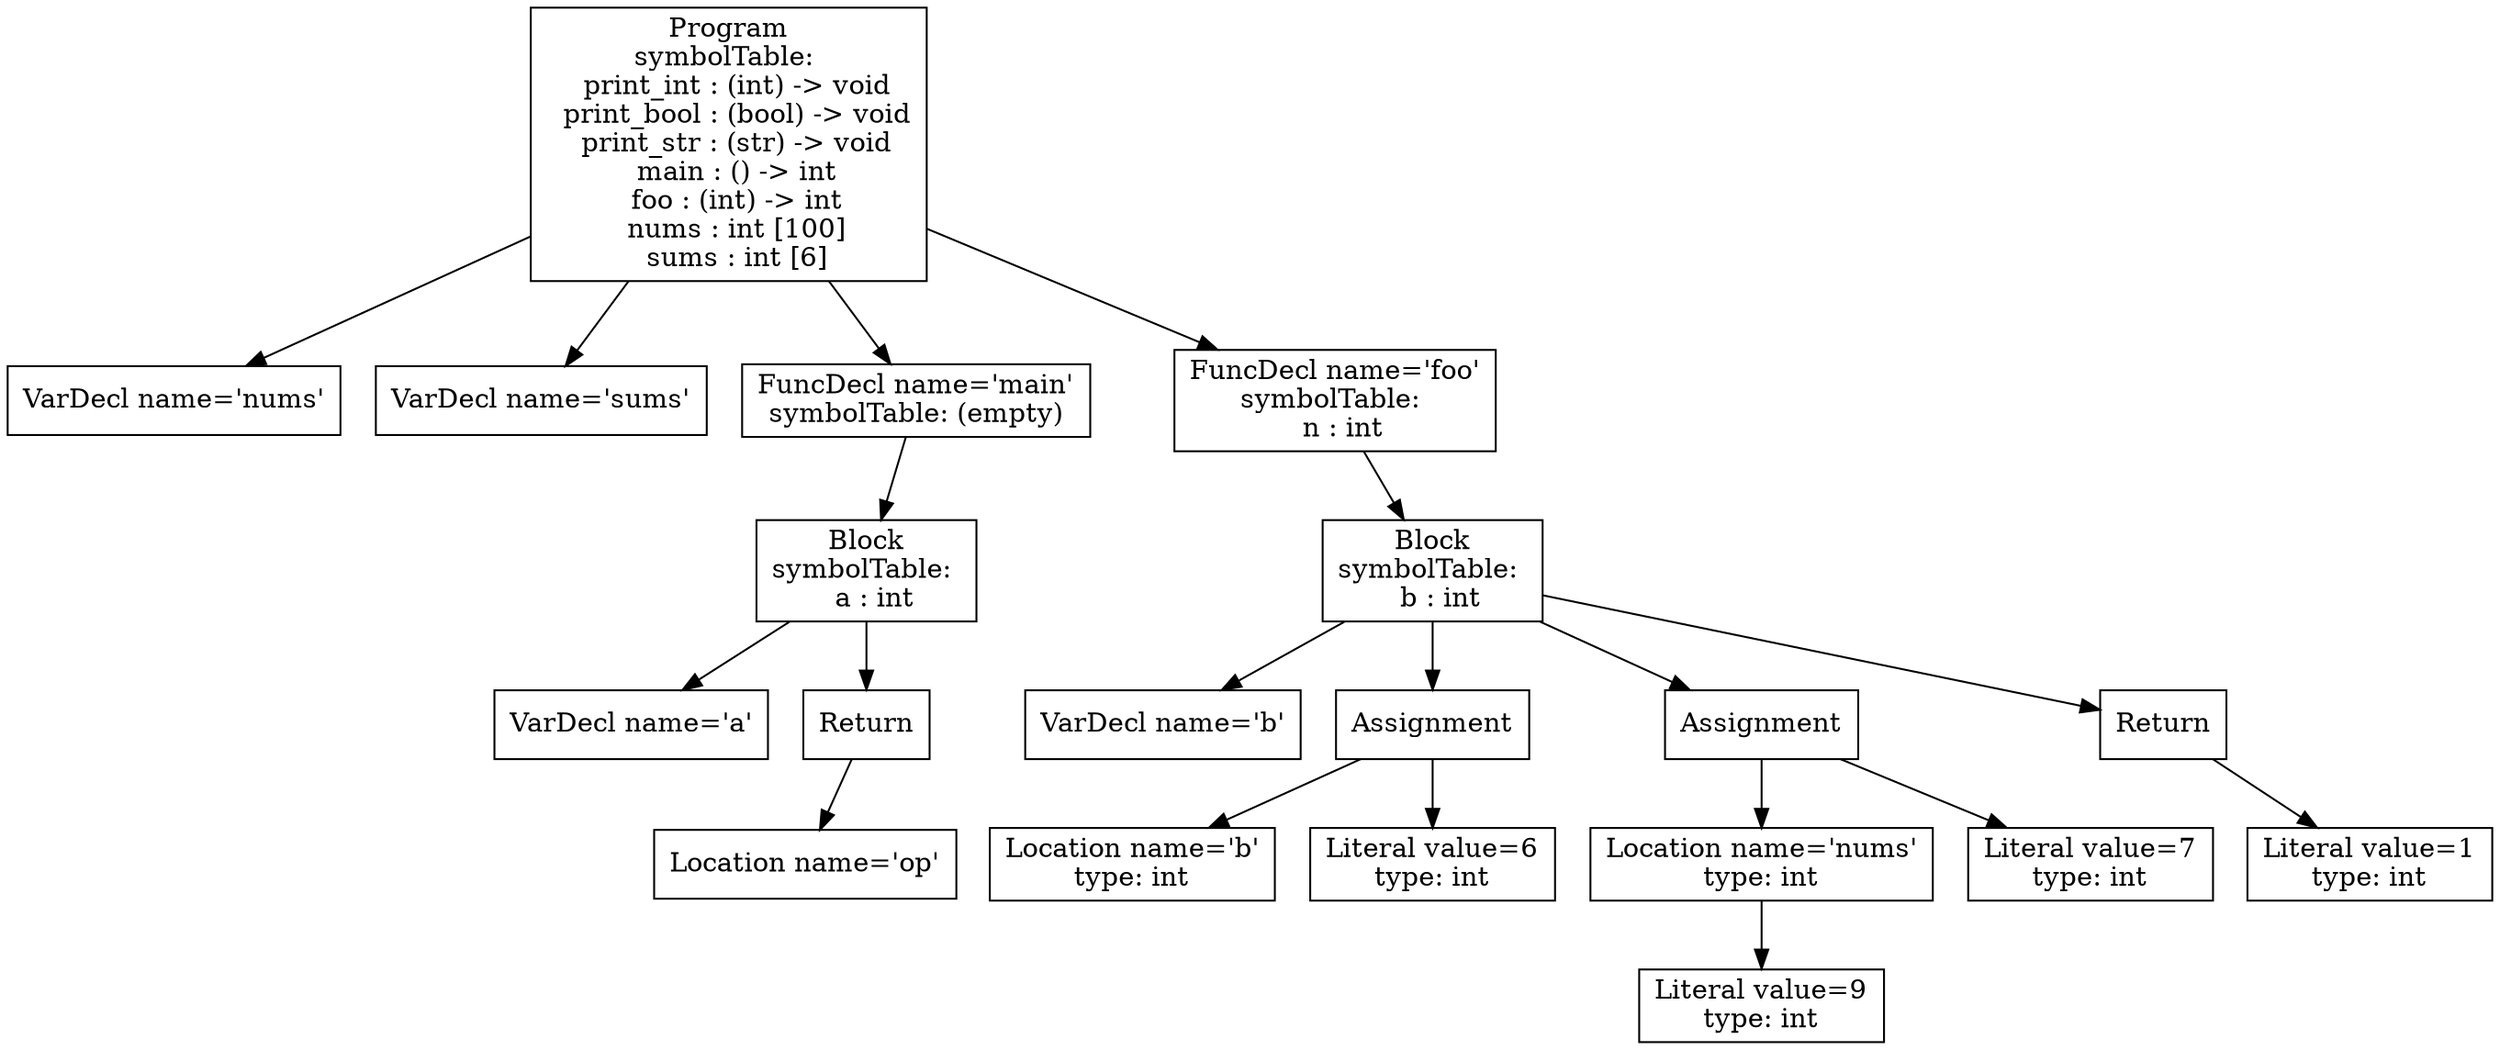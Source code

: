 digraph AST {
1 [shape=box, label="VarDecl name='nums'"];
2 [shape=box, label="VarDecl name='sums'"];
5 [shape=box, label="VarDecl name='a'"];
7 [shape=box, label="Location name='op'"];
6 [shape=box, label="Return"];
6 -> 7;
4 [shape=box, label="Block\nsymbolTable: \n  a : int"];
4 -> 5;
4 -> 6;
3 [shape=box, label="FuncDecl name='main'\nsymbolTable: (empty)"];
3 -> 4;
10 [shape=box, label="VarDecl name='b'"];
12 [shape=box, label="Location name='b'\ntype: int"];
13 [shape=box, label="Literal value=6\ntype: int"];
11 [shape=box, label="Assignment"];
11 -> 12;
11 -> 13;
16 [shape=box, label="Literal value=9\ntype: int"];
15 [shape=box, label="Location name='nums'\ntype: int"];
15 -> 16;
17 [shape=box, label="Literal value=7\ntype: int"];
14 [shape=box, label="Assignment"];
14 -> 15;
14 -> 17;
19 [shape=box, label="Literal value=1\ntype: int"];
18 [shape=box, label="Return"];
18 -> 19;
9 [shape=box, label="Block\nsymbolTable: \n  b : int"];
9 -> 10;
9 -> 11;
9 -> 14;
9 -> 18;
8 [shape=box, label="FuncDecl name='foo'\nsymbolTable: \n  n : int"];
8 -> 9;
0 [shape=box, label="Program\nsymbolTable: \n  print_int : (int) -> void\n  print_bool : (bool) -> void\n  print_str : (str) -> void\n  main : () -> int\n  foo : (int) -> int\n  nums : int [100]\n  sums : int [6]"];
0 -> 1;
0 -> 2;
0 -> 3;
0 -> 8;
}
